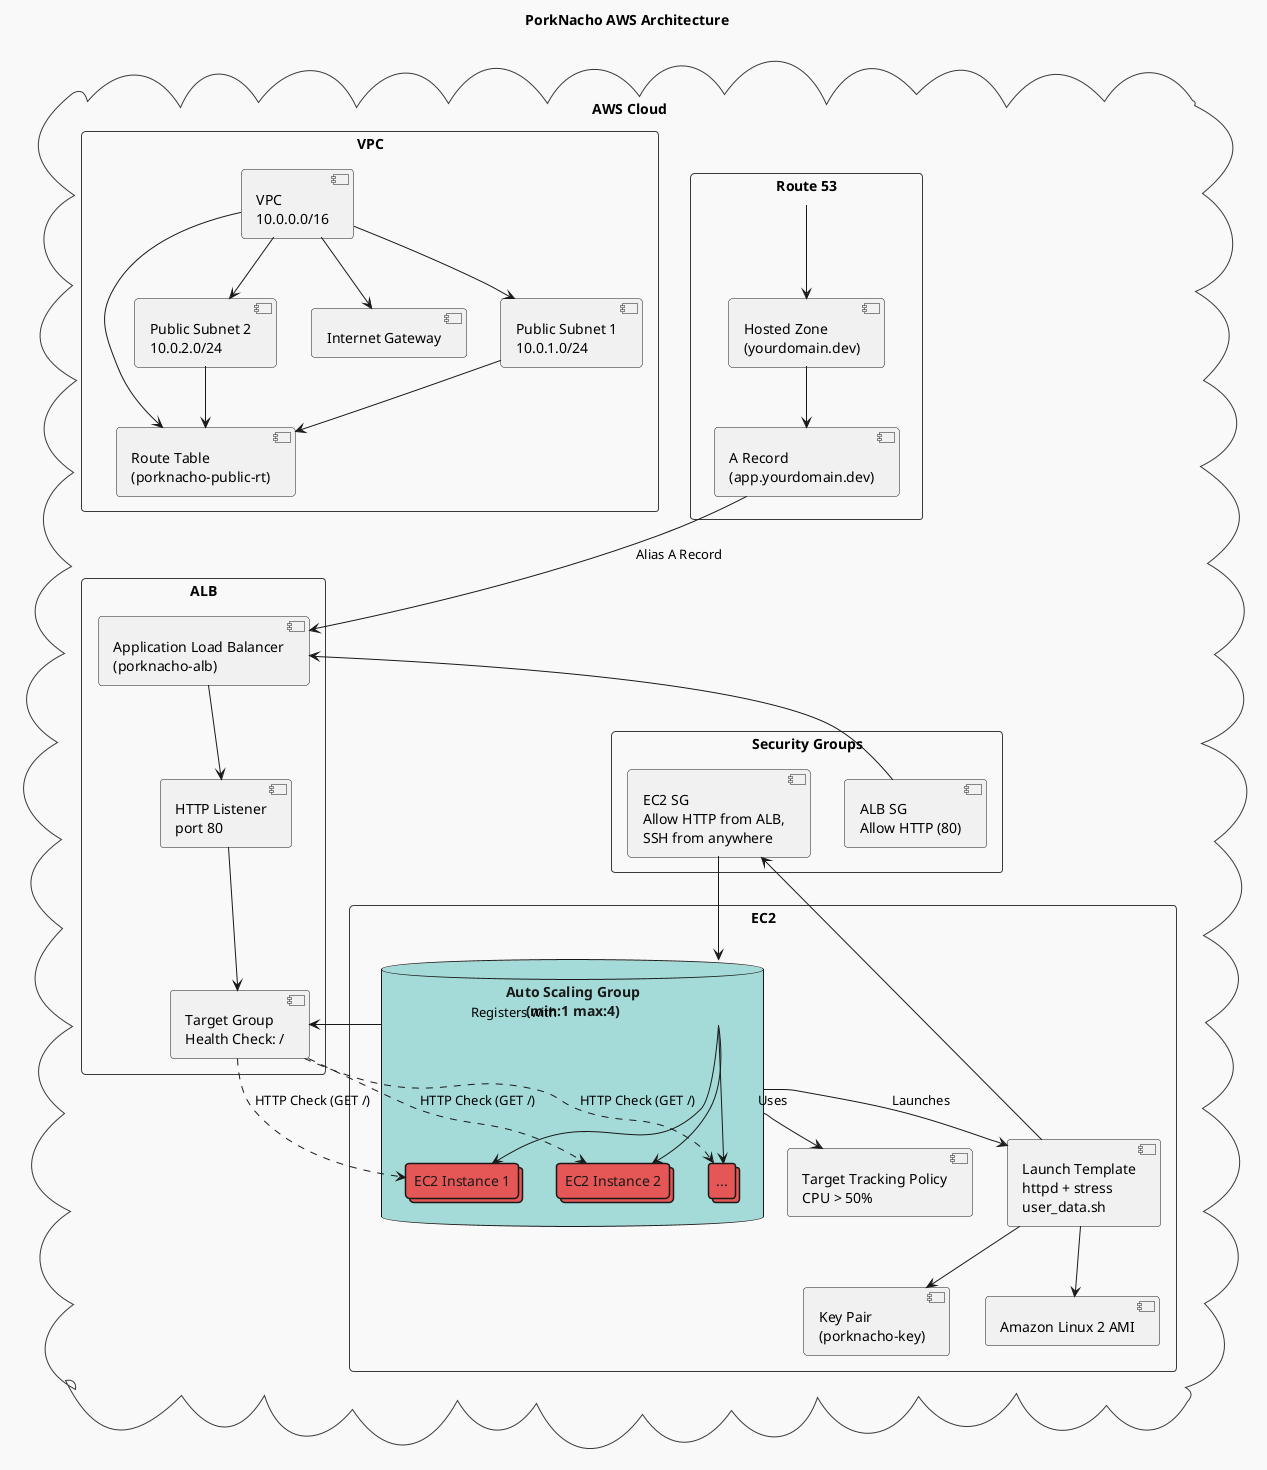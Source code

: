 @startuml
!theme mars

title PorkNacho AWS Architecture

cloud "AWS Cloud" as aws {

    rectangle "Route 53" as route53 {
        component "Hosted Zone\n(yourdomain.dev)" as hostedZone
        component "A Record\n(app.yourdomain.dev)" as aliasRecord
    }

    rectangle "VPC" as vpc {
        component "VPC\n10.0.0.0/16" as vpcMain
        component "Internet Gateway" as igw
        component "Route Table\n(porknacho-public-rt)" as rt
        component "Public Subnet 1\n10.0.1.0/24" as subnet1
        component "Public Subnet 2\n10.0.2.0/24" as subnet2
    }

    rectangle "Security Groups" as sgs {
        component "ALB SG\nAllow HTTP (80)" as albSG
        component "EC2 SG\nAllow HTTP from ALB,\nSSH from anywhere" as ec2SG
    }

    rectangle "EC2" as ec2 {
        component "Key Pair\n(porknacho-key)" as keypair
        component "Amazon Linux 2 AMI" as ami
        component "Launch Template\nhttpd + stress\nuser_data.sh" as lt
        database "Auto Scaling Group\n(min:1 max:4)" as asg {
            collections "EC2 Instance 1" as instance1
            collections "EC2 Instance 2" as instance2
            collections "..." as instanceN
        }
        component "Target Tracking Policy\nCPU > 50%" as scalingPolicy
    }

    rectangle "ALB" as alb {
        component "Application Load Balancer\n(porknacho-alb)" as theALB
        component "HTTP Listener\nport 80" as listener
        component "Target Group\nHealth Check: /" as targetGroup
    }
}

' Route53
route53 --> hostedZone
hostedZone --> aliasRecord
aliasRecord --> theALB : Alias A Record

' Networking
vpcMain --> igw
vpcMain --> rt
vpcMain --> subnet1
vpcMain --> subnet2
subnet1 --> rt
subnet2 --> rt

' Security groups
albSG --> theALB
ec2SG --> asg

' ALB and listener
theALB --> listener
listener --> targetGroup

' EC2 infra
lt --> ami
lt --> keypair
lt --> ec2SG
asg --> lt : Launches
asg --> targetGroup : Registers with
asg --> scalingPolicy : Uses

' Instances
asg --> instance1
asg --> instance2
asg --> instanceN

' Health Checks
targetGroup ..> instance1 : HTTP Check (GET /)
targetGroup ..> instance2 : HTTP Check (GET /)
targetGroup ..> instanceN : HTTP Check (GET /)

@enduml

